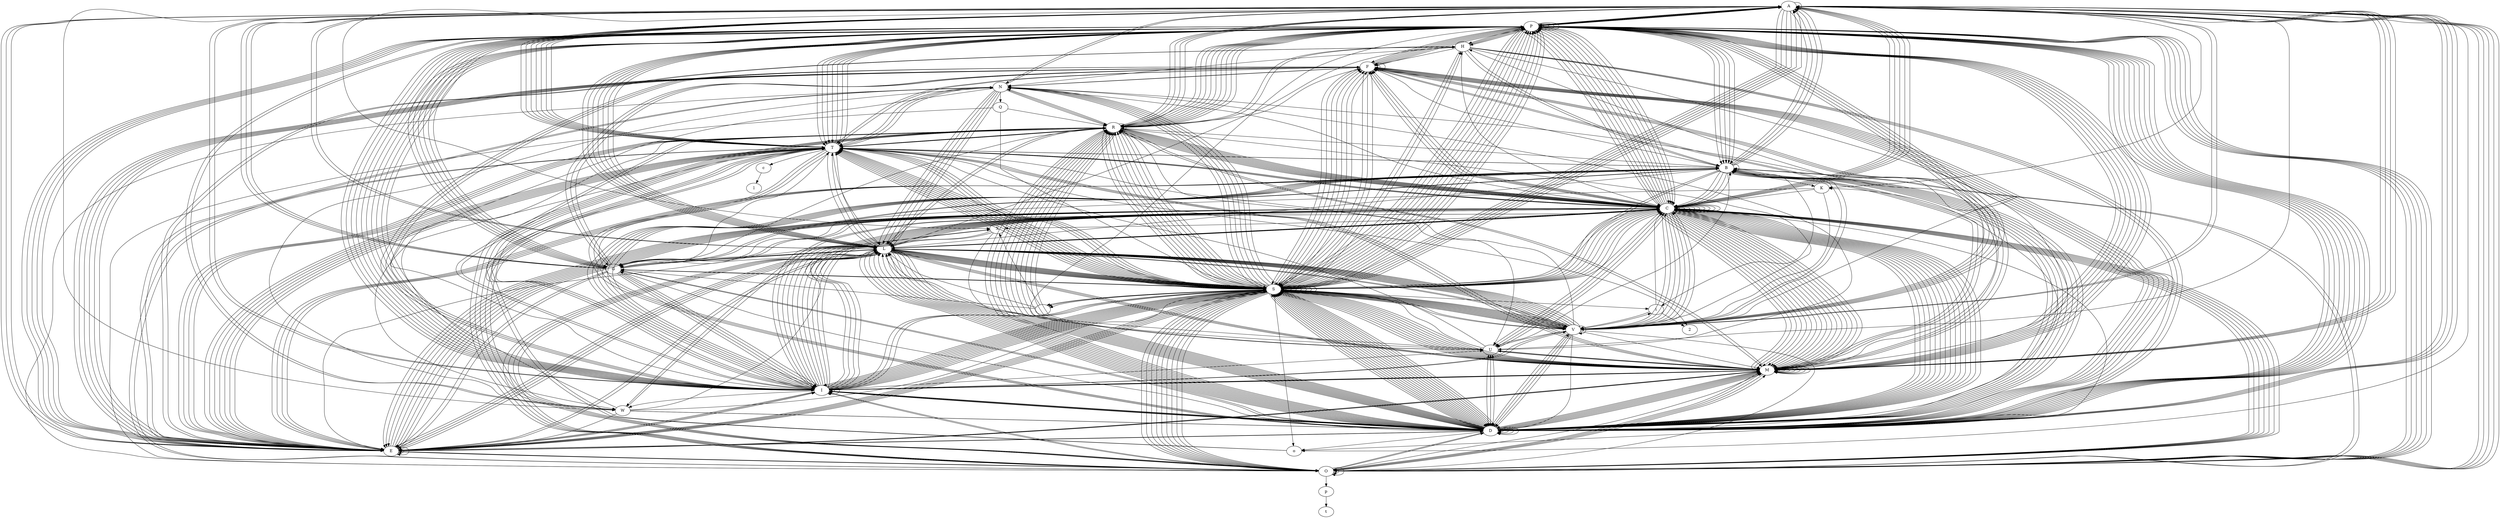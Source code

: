 digraph test {
	ratio="fill";
	A [label="A"];
	P [label="P"];
	B [label="B"];
	E [label="E"];
	D [label="D"];
	R [label="R"];
	O [label="O"];
	C [label="C"];
	V [label="V"];
	L [label="L"];
	I [label="I"];
	M [label="M"];
	U [label="U"];
	S [label="S"];
	T [label="T"];
	o [label="o"];
	G [label="G"];
	W [label="W"];
	X [label="X"];
	i [label="i"];
	N [label="N"];
	F [label="F"];
	p [label="p"];
	t [label="t"];
	H [label="H"];
	K [label="K"];
	Q [label="Q"];
	node1 [label="2"];
	c [label="c"];
	l [label="l"];
	node2 [label=" "];
	node2 -> G;
	node2 -> L;
	node2 -> X;
	A -> A;
	A -> B;
	A -> C;
	A -> D;
	A -> D;
	A -> D;
	A -> E;
	A -> E;
	A -> E;
	A -> I;
	A -> I;
	A -> K;
	A -> L;
	A -> M;
	A -> M;
	A -> M;
	A -> M;
	A -> N;
	A -> O;
	A -> P;
	A -> P;
	A -> P;
	A -> P;
	A -> S;
	A -> S;
	A -> S;
	A -> S;
	A -> T;
	A -> T;
	A -> U;
	A -> V;
	A -> W;
	A -> X;
	A -> o;
	B -> A;
	B -> A;
	B -> A;
	B -> B;
	B -> C;
	B -> C;
	B -> C;
	B -> D;
	B -> D;
	B -> E;
	B -> E;
	B -> E;
	B -> E;
	B -> G;
	B -> I;
	B -> I;
	B -> I;
	B -> I;
	B -> K;
	B -> L;
	B -> M;
	B -> R;
	B -> S;
	B -> S;
	B -> T;
	B -> U;
	B -> i;
	C -> A;
	C -> A;
	C -> A;
	C -> A;
	C -> B;
	C -> C;
	C -> C;
	C -> C;
	C -> C;
	C -> C;
	C -> C;
	C -> C;
	C -> C;
	C -> C;
	C -> D;
	C -> D;
	C -> D;
	C -> D;
	C -> D;
	C -> D;
	C -> D;
	C -> D;
	C -> D;
	C -> D;
	C -> E;
	C -> E;
	C -> E;
	C -> F;
	C -> F;
	C -> F;
	C -> G;
	C -> G;
	C -> I;
	C -> I;
	C -> I;
	C -> I;
	C -> L;
	C -> L;
	C -> L;
	C -> M;
	C -> M;
	C -> M;
	C -> M;
	C -> M;
	C -> M;
	C -> M;
	C -> M;
	C -> M;
	C -> M;
	C -> N;
	C -> O;
	C -> O;
	C -> O;
	C -> P;
	C -> P;
	C -> P;
	C -> P;
	C -> P;
	C -> P;
	C -> R;
	C -> R;
	C -> R;
	C -> S;
	C -> S;
	C -> S;
	C -> S;
	C -> S;
	C -> T;
	C -> T;
	C -> T;
	C -> U;
	C -> U;
	C -> V;
	C -> V;
	C -> V;
	C -> V;
	C -> V;
	C -> W;
	C -> X;
	D -> A;
	D -> B;
	D -> B;
	D -> B;
	D -> B;
	D -> B;
	D -> B;
	D -> C;
	D -> C;
	D -> C;
	D -> C;
	D -> D;
	D -> D;
	D -> D;
	D -> D;
	D -> E;
	D -> E;
	D -> F;
	D -> F;
	D -> F;
	D -> F;
	D -> F;
	D -> F;
	D -> G;
	D -> I;
	D -> I;
	D -> I;
	D -> I;
	D -> K;
	D -> L;
	D -> L;
	D -> L;
	D -> L;
	D -> L;
	D -> L;
	D -> M;
	D -> M;
	D -> M;
	D -> M;
	D -> M;
	D -> M;
	D -> P;
	D -> P;
	D -> P;
	D -> P;
	D -> P;
	D -> P;
	D -> R;
	D -> R;
	D -> R;
	D -> R;
	D -> R;
	D -> R;
	D -> R;
	D -> R;
	D -> R;
	D -> R;
	D -> S;
	D -> S;
	D -> S;
	D -> S;
	D -> S;
	D -> S;
	D -> S;
	D -> S;
	D -> U;
	D -> U;
	D -> U;
	D -> V;
	D -> o;
	E -> C;
	E -> C;
	E -> C;
	E -> C;
	E -> C;
	E -> C;
	E -> D;
	E -> D;
	E -> D;
	E -> E;
	E -> E;
	E -> F;
	E -> I;
	E -> I;
	E -> L;
	E -> L;
	E -> M;
	E -> M;
	E -> N;
	E -> N;
	E -> O;
	E -> O;
	E -> O;
	E -> O;
	E -> R;
	E -> R;
	E -> R;
	E -> R;
	E -> S;
	E -> S;
	E -> T;
	E -> T;
	E -> T;
	E -> T;
	E -> T;
	E -> T;
	E -> X;
	F -> B;
	F -> C;
	F -> D;
	F -> E;
	F -> E;
	F -> E;
	F -> E;
	F -> E;
	F -> F;
	F -> F;
	F -> G;
	F -> I;
	F -> M;
	F -> N;
	F -> N;
	F -> P;
	F -> P;
	F -> S;
	F -> S;
	F -> S;
	F -> S;
	F -> T;
	F -> T;
	G -> A;
	G -> A;
	G -> A;
	G -> B;
	G -> D;
	G -> D;
	G -> E;
	G -> E;
	G -> F;
	G -> F;
	G -> I;
	G -> I;
	G -> I;
	G -> L;
	G -> L;
	G -> P;
	G -> P;
	G -> P;
	G -> R;
	G -> S;
	G -> T;
	G -> X;
	H -> B;
	H -> B;
	H -> C;
	H -> D;
	H -> D;
	H -> D;
	H -> E;
	H -> E;
	H -> F;
	H -> M;
	H -> N;
	H -> P;
	H -> P;
	H -> R;
	H -> S;
	I -> B;
	I -> B;
	I -> C;
	I -> C;
	I -> C;
	I -> C;
	I -> C;
	I -> C;
	I -> C;
	I -> D;
	I -> E;
	I -> F;
	I -> F;
	I -> G;
	I -> I;
	I -> I;
	I -> L;
	I -> L;
	I -> L;
	I -> L;
	I -> M;
	I -> M;
	I -> M;
	I -> O;
	I -> P;
	I -> P;
	I -> P;
	I -> P;
	I -> P;
	I -> P;
	I -> R;
	I -> S;
	I -> S;
	I -> S;
	I -> S;
	I -> S;
	I -> S;
	I -> S;
	I -> S;
	I -> T;
	I -> T;
	I -> U;
	I -> V;
	I -> W;
	K -> C;
	K -> G;
	K -> V;
	L -> A;
	L -> C;
	L -> D;
	L -> D;
	L -> D;
	L -> D;
	L -> D;
	L -> D;
	L -> E;
	L -> E;
	L -> E;
	L -> E;
	L -> G;
	L -> H;
	L -> M;
	L -> M;
	L -> M;
	L -> O;
	L -> P;
	L -> P;
	L -> P;
	L -> R;
	L -> S;
	L -> S;
	L -> S;
	L -> S;
	L -> S;
	L -> S;
	L -> S;
	L -> S;
	L -> T;
	L -> T;
	L -> U;
	L -> V;
	L -> V;
	L -> V;
	M -> B;
	M -> B;
	M -> C;
	M -> C;
	M -> C;
	M -> C;
	M -> C;
	M -> C;
	M -> D;
	M -> E;
	M -> F;
	M -> F;
	M -> I;
	M -> I;
	M -> I;
	M -> I;
	M -> I;
	M -> I;
	M -> M;
	M -> M;
	M -> M;
	M -> M;
	M -> M;
	M -> M;
	M -> M;
	M -> O;
	M -> O;
	M -> O;
	M -> O;
	M -> P;
	M -> P;
	M -> P;
	M -> P;
	M -> P;
	M -> R;
	M -> S;
	M -> S;
	M -> S;
	M -> S;
	M -> S;
	M -> T;
	M -> U;
	N -> A;
	N -> I;
	N -> L;
	N -> L;
	N -> L;
	N -> L;
	N -> L;
	N -> M;
	N -> O;
	N -> Q;
	N -> R;
	N -> R;
	N -> S;
	N -> S;
	N -> T;
	N -> T;
	O -> A;
	O -> A;
	O -> A;
	O -> A;
	O -> B;
	O -> B;
	O -> C;
	O -> C;
	O -> C;
	O -> C;
	O -> D;
	O -> D;
	O -> I;
	O -> L;
	O -> L;
	O -> L;
	O -> M;
	O -> O;
	O -> O;
	O -> P;
	O -> P;
	O -> P;
	O -> P;
	O -> P;
	O -> R;
	O -> S;
	O -> S;
	O -> S;
	O -> S;
	O -> S;
	O -> T;
	O -> T;
	O -> p;
	P -> A;
	P -> A;
	P -> A;
	P -> B;
	P -> B;
	P -> B;
	P -> B;
	P -> B;
	P -> C;
	P -> C;
	P -> C;
	P -> C;
	P -> C;
	P -> D;
	P -> D;
	P -> D;
	P -> D;
	P -> E;
	P -> E;
	P -> E;
	P -> E;
	P -> E;
	P -> F;
	P -> F;
	P -> F;
	P -> F;
	P -> G;
	P -> G;
	P -> G;
	P -> H;
	P -> H;
	P -> I;
	P -> I;
	P -> I;
	P -> I;
	P -> L;
	P -> L;
	P -> L;
	P -> L;
	P -> M;
	P -> M;
	P -> M;
	P -> O;
	P -> P;
	P -> P;
	P -> P;
	P -> P;
	P -> R;
	P -> R;
	P -> R;
	P -> R;
	P -> R;
	P -> S;
	P -> S;
	P -> S;
	P -> S;
	P -> T;
	P -> T;
	P -> T;
	P -> T;
	P -> V;
	P -> V;
	P -> V;
	P -> V;
	P -> W;
	Q -> O;
	Q -> R;
	Q -> S;
	R -> A;
	R -> A;
	R -> A;
	R -> A;
	R -> C;
	R -> C;
	R -> C;
	R -> C;
	R -> C;
	R -> C;
	R -> D;
	R -> F;
	R -> H;
	R -> I;
	R -> L;
	R -> M;
	R -> N;
	R -> O;
	R -> O;
	R -> O;
	R -> O;
	R -> P;
	R -> P;
	R -> P;
	R -> P;
	R -> R;
	R -> S;
	R -> S;
	R -> S;
	R -> S;
	R -> T;
	R -> U;
	R -> V;
	S -> node2;
	S -> node2;
	S -> node2;
	S -> A;
	S -> A;
	S -> C;
	S -> C;
	S -> C;
	S -> D;
	S -> D;
	S -> D;
	S -> D;
	S -> D;
	S -> D;
	S -> D;
	S -> D;
	S -> E;
	S -> E;
	S -> E;
	S -> F;
	S -> F;
	S -> F;
	S -> F;
	S -> F;
	S -> F;
	S -> G;
	S -> G;
	S -> G;
	S -> H;
	S -> H;
	S -> I;
	S -> I;
	S -> I;
	S -> I;
	S -> I;
	S -> I;
	S -> L;
	S -> L;
	S -> M;
	S -> M;
	S -> M;
	S -> M;
	S -> M;
	S -> N;
	S -> N;
	S -> N;
	S -> N;
	S -> O;
	S -> O;
	S -> O;
	S -> O;
	S -> P;
	S -> P;
	S -> P;
	S -> P;
	S -> P;
	S -> P;
	S -> P;
	S -> P;
	S -> R;
	S -> R;
	S -> R;
	S -> R;
	S -> R;
	S -> S;
	S -> S;
	S -> S;
	S -> S;
	S -> S;
	S -> S;
	S -> S;
	S -> T;
	S -> T;
	S -> T;
	S -> T;
	S -> T;
	S -> T;
	S -> T;
	S -> T;
	S -> V;
	S -> V;
	S -> V;
	S -> V;
	S -> V;
	S -> V;
	S -> i;
	S -> o;
	T -> node1;
	T -> A;
	T -> A;
	T -> A;
	T -> A;
	T -> A;
	T -> B;
	T -> D;
	T -> D;
	T -> D;
	T -> E;
	T -> I;
	T -> L;
	T -> L;
	T -> M;
	T -> M;
	T -> N;
	T -> P;
	T -> P;
	T -> P;
	T -> R;
	T -> R;
	T -> S;
	T -> S;
	T -> S;
	T -> S;
	T -> S;
	T -> W;
	T -> c;
	U -> C;
	U -> C;
	U -> L;
	U -> M;
	U -> M;
	U -> N;
	U -> P;
	U -> S;
	U -> T;
	V -> A;
	V -> C;
	V -> C;
	V -> D;
	V -> D;
	V -> D;
	V -> D;
	V -> F;
	V -> F;
	V -> H;
	V -> I;
	V -> L;
	V -> L;
	V -> L;
	V -> L;
	V -> L;
	V -> L;
	V -> L;
	V -> L;
	V -> M;
	V -> O;
	V -> P;
	V -> S;
	V -> S;
	V -> S;
	V -> S;
	V -> S;
	V -> S;
	V -> S;
	V -> T;
	V -> U;
	V -> V;
	V -> i;
	W -> C;
	W -> D;
	W -> D;
	W -> E;
	W -> L;
	W -> N;
	W -> P;
	W -> R;
	W -> S;
	X -> L;
	X -> L;
	X -> U;
	c -> l;
	i -> node1;
	i -> C;
	i -> V;
	o -> C;
	o -> T;
	o -> T;
	p -> t;
}
